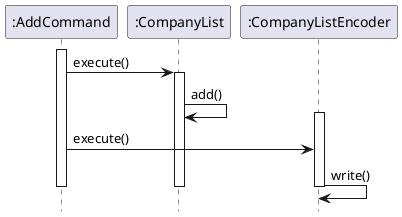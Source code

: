 @startuml
'https://plantuml.com/sequence-diagram

hide footbox

activate ":AddCommand"

    ":AddCommand" -> ":CompanyList": execute()
    activate ":CompanyList"
        ":CompanyList"-> ":CompanyList": add()
        activate ":CompanyListEncoder"

                ":AddCommand" -> ":CompanyListEncoder" : execute()

            ":CompanyListEncoder" -> ":CompanyListEncoder" : write()

    deactivate ":CompanyListEncoder"
    deactivate ":CompanyList"
    deactivate ":AddCommand"


@enduml